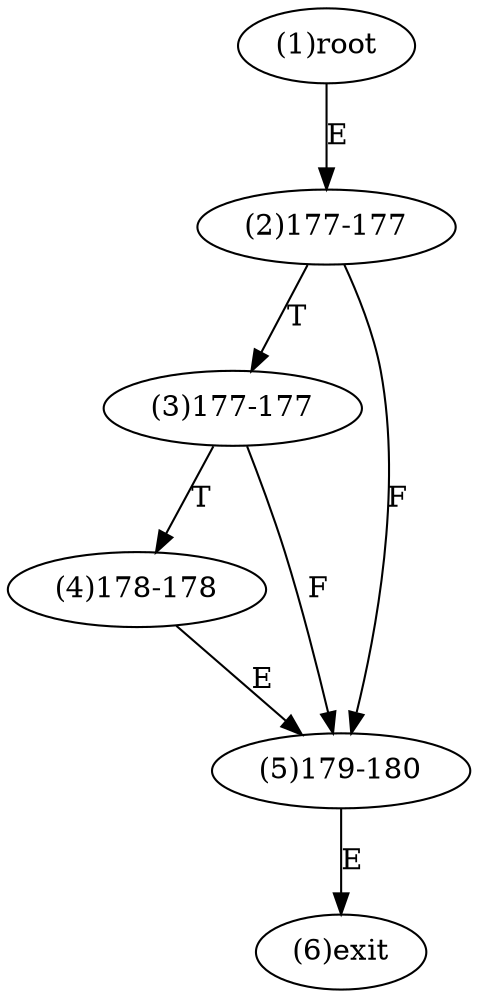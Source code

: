 digraph "" { 
1[ label="(1)root"];
2[ label="(2)177-177"];
3[ label="(3)177-177"];
4[ label="(4)178-178"];
5[ label="(5)179-180"];
6[ label="(6)exit"];
1->2[ label="E"];
2->5[ label="F"];
2->3[ label="T"];
3->5[ label="F"];
3->4[ label="T"];
4->5[ label="E"];
5->6[ label="E"];
}